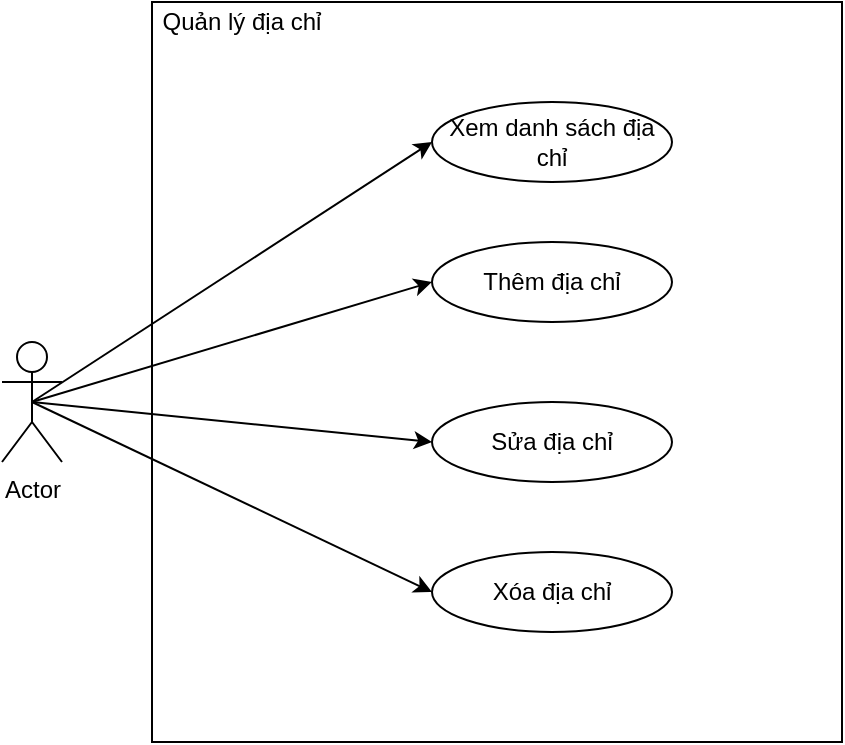 <mxfile version="11.1.4" type="device"><diagram id="4ChISK0cEDHu8Paiti92" name="Page-1"><mxGraphModel dx="1086" dy="848" grid="0" gridSize="10" guides="1" tooltips="1" connect="1" arrows="1" fold="1" page="0" pageScale="1" pageWidth="850" pageHeight="1100" math="0" shadow="0"><root><mxCell id="0"/><mxCell id="1" parent="0"/><mxCell id="DAxPjOTvsAJLPhDZTXyc-27" value="" style="rounded=0;whiteSpace=wrap;html=1;" vertex="1" parent="1"><mxGeometry x="225" y="320" width="345" height="370" as="geometry"/></mxCell><mxCell id="DAxPjOTvsAJLPhDZTXyc-28" value="Quản lý địa chỉ" style="text;html=1;strokeColor=none;fillColor=none;align=center;verticalAlign=middle;whiteSpace=wrap;rounded=0;" vertex="1" parent="1"><mxGeometry x="225" y="320" width="90" height="20" as="geometry"/></mxCell><mxCell id="DAxPjOTvsAJLPhDZTXyc-29" value="Actor" style="shape=umlActor;verticalLabelPosition=bottom;labelBackgroundColor=#ffffff;verticalAlign=top;html=1;outlineConnect=0;" vertex="1" parent="1"><mxGeometry x="150" y="490" width="30" height="60" as="geometry"/></mxCell><mxCell id="DAxPjOTvsAJLPhDZTXyc-30" value="Xem danh sách địa chỉ" style="ellipse;whiteSpace=wrap;html=1;" vertex="1" parent="1"><mxGeometry x="365" y="370" width="120" height="40" as="geometry"/></mxCell><mxCell id="DAxPjOTvsAJLPhDZTXyc-57" value="Thêm địa chỉ" style="ellipse;whiteSpace=wrap;html=1;" vertex="1" parent="1"><mxGeometry x="365" y="440" width="120" height="40" as="geometry"/></mxCell><mxCell id="DAxPjOTvsAJLPhDZTXyc-58" value="Sửa địa chỉ" style="ellipse;whiteSpace=wrap;html=1;" vertex="1" parent="1"><mxGeometry x="365" y="520" width="120" height="40" as="geometry"/></mxCell><mxCell id="DAxPjOTvsAJLPhDZTXyc-59" value="Xóa địa chỉ" style="ellipse;whiteSpace=wrap;html=1;" vertex="1" parent="1"><mxGeometry x="365" y="595" width="120" height="40" as="geometry"/></mxCell><mxCell id="DAxPjOTvsAJLPhDZTXyc-60" value="" style="endArrow=classic;html=1;exitX=0.5;exitY=0.5;exitDx=0;exitDy=0;exitPerimeter=0;entryX=0;entryY=0.5;entryDx=0;entryDy=0;" edge="1" parent="1" source="DAxPjOTvsAJLPhDZTXyc-29" target="DAxPjOTvsAJLPhDZTXyc-30"><mxGeometry width="50" height="50" relative="1" as="geometry"><mxPoint x="100" y="980" as="sourcePoint"/><mxPoint x="150" y="930" as="targetPoint"/></mxGeometry></mxCell><mxCell id="DAxPjOTvsAJLPhDZTXyc-61" value="" style="endArrow=classic;html=1;exitX=0.5;exitY=0.5;exitDx=0;exitDy=0;exitPerimeter=0;entryX=0;entryY=0.5;entryDx=0;entryDy=0;" edge="1" parent="1" source="DAxPjOTvsAJLPhDZTXyc-29" target="DAxPjOTvsAJLPhDZTXyc-57"><mxGeometry width="50" height="50" relative="1" as="geometry"><mxPoint x="270" y="570" as="sourcePoint"/><mxPoint x="320" y="520" as="targetPoint"/></mxGeometry></mxCell><mxCell id="DAxPjOTvsAJLPhDZTXyc-62" value="" style="endArrow=classic;html=1;exitX=0.5;exitY=0.5;exitDx=0;exitDy=0;exitPerimeter=0;entryX=0;entryY=0.5;entryDx=0;entryDy=0;" edge="1" parent="1" source="DAxPjOTvsAJLPhDZTXyc-29" target="DAxPjOTvsAJLPhDZTXyc-58"><mxGeometry width="50" height="50" relative="1" as="geometry"><mxPoint x="120" y="550" as="sourcePoint"/><mxPoint x="310" y="560" as="targetPoint"/></mxGeometry></mxCell><mxCell id="DAxPjOTvsAJLPhDZTXyc-63" value="" style="endArrow=classic;html=1;exitX=0.5;exitY=0.5;exitDx=0;exitDy=0;exitPerimeter=0;entryX=0;entryY=0.5;entryDx=0;entryDy=0;" edge="1" parent="1" source="DAxPjOTvsAJLPhDZTXyc-29" target="DAxPjOTvsAJLPhDZTXyc-59"><mxGeometry width="50" height="50" relative="1" as="geometry"><mxPoint x="300" y="670" as="sourcePoint"/><mxPoint x="350" y="620" as="targetPoint"/></mxGeometry></mxCell></root></mxGraphModel></diagram></mxfile>